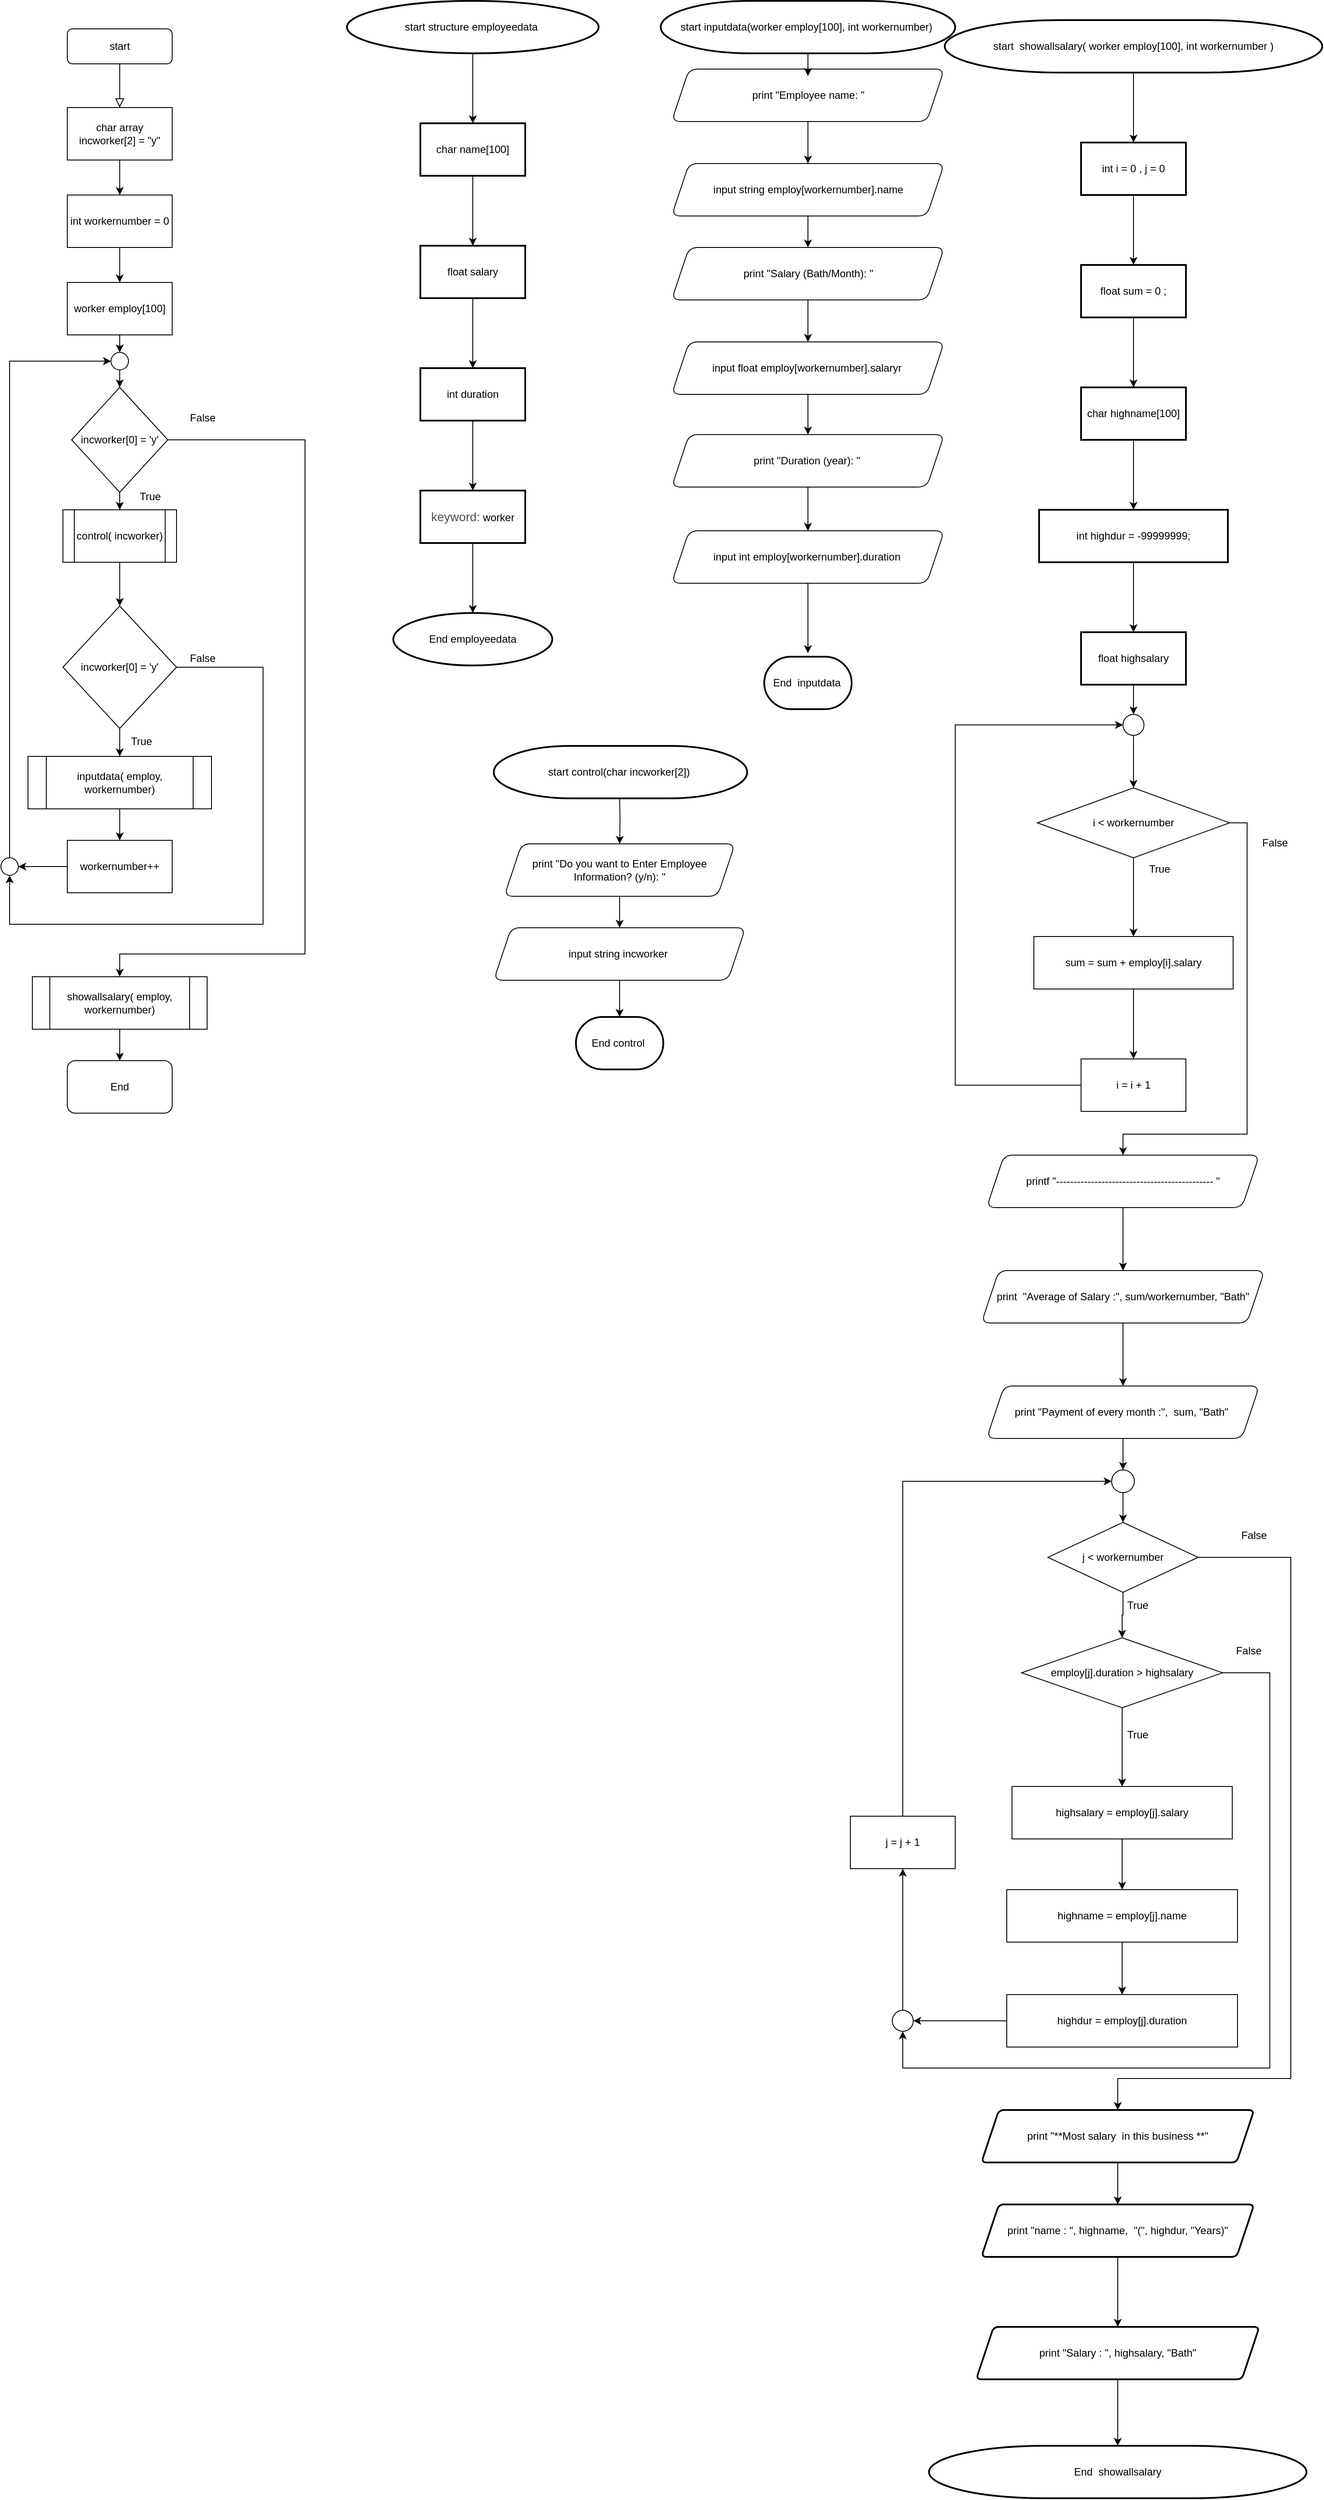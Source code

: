 <mxfile version="20.4.0" type="device"><diagram id="C5RBs43oDa-KdzZeNtuy" name="Page-1"><mxGraphModel dx="1422" dy="762" grid="1" gridSize="12" guides="1" tooltips="1" connect="1" arrows="1" fold="1" page="1" pageScale="1" pageWidth="827" pageHeight="1169" math="0" shadow="0"><root><mxCell id="WIyWlLk6GJQsqaUBKTNV-0"/><mxCell id="WIyWlLk6GJQsqaUBKTNV-1" parent="WIyWlLk6GJQsqaUBKTNV-0"/><mxCell id="WIyWlLk6GJQsqaUBKTNV-2" value="" style="rounded=0;html=1;jettySize=auto;orthogonalLoop=1;fontSize=11;endArrow=block;endFill=0;endSize=8;strokeWidth=1;shadow=0;labelBackgroundColor=none;edgeStyle=orthogonalEdgeStyle;" parent="WIyWlLk6GJQsqaUBKTNV-1" source="WIyWlLk6GJQsqaUBKTNV-3" edge="1"><mxGeometry relative="1" as="geometry"><mxPoint x="220" y="170" as="targetPoint"/></mxGeometry></mxCell><mxCell id="WIyWlLk6GJQsqaUBKTNV-3" value="start" style="rounded=1;whiteSpace=wrap;html=1;fontSize=12;glass=0;strokeWidth=1;shadow=0;" parent="WIyWlLk6GJQsqaUBKTNV-1" vertex="1"><mxGeometry x="160" y="80" width="120" height="40" as="geometry"/></mxCell><mxCell id="iXYYU69RRla3khhRd6c7-2" value="" style="edgeStyle=orthogonalEdgeStyle;rounded=0;orthogonalLoop=1;jettySize=auto;html=1;" parent="WIyWlLk6GJQsqaUBKTNV-1" source="iXYYU69RRla3khhRd6c7-0" edge="1"><mxGeometry relative="1" as="geometry"><mxPoint x="220" y="270" as="targetPoint"/></mxGeometry></mxCell><mxCell id="iXYYU69RRla3khhRd6c7-0" value="char array incworker[2] = &quot;y&quot;" style="rounded=0;whiteSpace=wrap;html=1;" parent="WIyWlLk6GJQsqaUBKTNV-1" vertex="1"><mxGeometry x="160" y="170" width="120" height="60" as="geometry"/></mxCell><mxCell id="iXYYU69RRla3khhRd6c7-6" value="" style="edgeStyle=orthogonalEdgeStyle;rounded=0;orthogonalLoop=1;jettySize=auto;html=1;" parent="WIyWlLk6GJQsqaUBKTNV-1" source="iXYYU69RRla3khhRd6c7-3" target="iXYYU69RRla3khhRd6c7-5" edge="1"><mxGeometry relative="1" as="geometry"/></mxCell><mxCell id="iXYYU69RRla3khhRd6c7-3" value="int workernumber = 0" style="whiteSpace=wrap;html=1;rounded=0;" parent="WIyWlLk6GJQsqaUBKTNV-1" vertex="1"><mxGeometry x="160" y="270" width="120" height="60" as="geometry"/></mxCell><mxCell id="iXYYU69RRla3khhRd6c7-5" value="worker employ[100]" style="whiteSpace=wrap;html=1;rounded=0;" parent="WIyWlLk6GJQsqaUBKTNV-1" vertex="1"><mxGeometry x="160" y="370" width="120" height="60" as="geometry"/></mxCell><mxCell id="iXYYU69RRla3khhRd6c7-12" value="" style="edgeStyle=orthogonalEdgeStyle;rounded=0;orthogonalLoop=1;jettySize=auto;html=1;" parent="WIyWlLk6GJQsqaUBKTNV-1" source="iXYYU69RRla3khhRd6c7-9" target="iXYYU69RRla3khhRd6c7-11" edge="1"><mxGeometry relative="1" as="geometry"/></mxCell><mxCell id="iXYYU69RRla3khhRd6c7-401" style="edgeStyle=orthogonalEdgeStyle;rounded=0;orthogonalLoop=1;jettySize=auto;html=1;exitX=1;exitY=0.5;exitDx=0;exitDy=0;entryX=0.5;entryY=0;entryDx=0;entryDy=0;" parent="WIyWlLk6GJQsqaUBKTNV-1" source="iXYYU69RRla3khhRd6c7-9" target="iXYYU69RRla3khhRd6c7-380" edge="1"><mxGeometry relative="1" as="geometry"><mxPoint x="230" y="1138" as="targetPoint"/><Array as="points"><mxPoint x="432" y="550"/><mxPoint x="432" y="1138"/><mxPoint x="220" y="1138"/></Array></mxGeometry></mxCell><mxCell id="iXYYU69RRla3khhRd6c7-9" value="incworker[0] = 'y'" style="rhombus;whiteSpace=wrap;html=1;rounded=0;" parent="WIyWlLk6GJQsqaUBKTNV-1" vertex="1"><mxGeometry x="165" y="490" width="110" height="120" as="geometry"/></mxCell><mxCell id="iXYYU69RRla3khhRd6c7-27" value="" style="edgeStyle=orthogonalEdgeStyle;rounded=0;orthogonalLoop=1;jettySize=auto;html=1;" parent="WIyWlLk6GJQsqaUBKTNV-1" source="iXYYU69RRla3khhRd6c7-11" target="iXYYU69RRla3khhRd6c7-26" edge="1"><mxGeometry relative="1" as="geometry"/></mxCell><mxCell id="iXYYU69RRla3khhRd6c7-11" value="control( incworker)" style="shape=process;whiteSpace=wrap;html=1;backgroundOutline=1;rounded=0;" parent="WIyWlLk6GJQsqaUBKTNV-1" vertex="1"><mxGeometry x="155" y="630" width="130" height="60" as="geometry"/></mxCell><mxCell id="iXYYU69RRla3khhRd6c7-17" value="" style="ellipse;whiteSpace=wrap;html=1;" parent="WIyWlLk6GJQsqaUBKTNV-1" vertex="1"><mxGeometry x="210" y="450" width="20" height="20" as="geometry"/></mxCell><mxCell id="iXYYU69RRla3khhRd6c7-19" value="" style="endArrow=classic;html=1;rounded=0;exitX=0.5;exitY=1;exitDx=0;exitDy=0;entryX=0.5;entryY=0;entryDx=0;entryDy=0;" parent="WIyWlLk6GJQsqaUBKTNV-1" source="iXYYU69RRla3khhRd6c7-5" target="iXYYU69RRla3khhRd6c7-17" edge="1"><mxGeometry width="50" height="50" relative="1" as="geometry"><mxPoint x="270" y="480" as="sourcePoint"/><mxPoint x="320" y="430" as="targetPoint"/></mxGeometry></mxCell><mxCell id="iXYYU69RRla3khhRd6c7-20" value="" style="endArrow=classic;html=1;rounded=0;exitX=0.5;exitY=1;exitDx=0;exitDy=0;entryX=0.5;entryY=0;entryDx=0;entryDy=0;" parent="WIyWlLk6GJQsqaUBKTNV-1" source="iXYYU69RRla3khhRd6c7-17" target="iXYYU69RRla3khhRd6c7-9" edge="1"><mxGeometry width="50" height="50" relative="1" as="geometry"><mxPoint x="220" y="550" as="sourcePoint"/><mxPoint x="270" y="500" as="targetPoint"/></mxGeometry></mxCell><mxCell id="iXYYU69RRla3khhRd6c7-29" value="" style="edgeStyle=orthogonalEdgeStyle;rounded=0;orthogonalLoop=1;jettySize=auto;html=1;" parent="WIyWlLk6GJQsqaUBKTNV-1" source="iXYYU69RRla3khhRd6c7-26" target="iXYYU69RRla3khhRd6c7-28" edge="1"><mxGeometry relative="1" as="geometry"/></mxCell><mxCell id="iXYYU69RRla3khhRd6c7-395" style="edgeStyle=orthogonalEdgeStyle;rounded=0;orthogonalLoop=1;jettySize=auto;html=1;exitX=1;exitY=0.5;exitDx=0;exitDy=0;entryX=0.5;entryY=1;entryDx=0;entryDy=0;" parent="WIyWlLk6GJQsqaUBKTNV-1" source="iXYYU69RRla3khhRd6c7-26" target="iXYYU69RRla3khhRd6c7-388" edge="1"><mxGeometry relative="1" as="geometry"><Array as="points"><mxPoint x="384" y="810"/><mxPoint x="384" y="1104"/><mxPoint x="94" y="1104"/></Array></mxGeometry></mxCell><mxCell id="iXYYU69RRla3khhRd6c7-26" value="incworker[0] = 'y'" style="rhombus;whiteSpace=wrap;html=1;rounded=0;" parent="WIyWlLk6GJQsqaUBKTNV-1" vertex="1"><mxGeometry x="155" y="740" width="130" height="140" as="geometry"/></mxCell><mxCell id="iXYYU69RRla3khhRd6c7-372" value="" style="edgeStyle=orthogonalEdgeStyle;rounded=0;orthogonalLoop=1;jettySize=auto;html=1;" parent="WIyWlLk6GJQsqaUBKTNV-1" source="iXYYU69RRla3khhRd6c7-28" target="iXYYU69RRla3khhRd6c7-371" edge="1"><mxGeometry relative="1" as="geometry"/></mxCell><mxCell id="iXYYU69RRla3khhRd6c7-28" value="inputdata( employ, workernumber)" style="shape=process;whiteSpace=wrap;html=1;backgroundOutline=1;rounded=0;" parent="WIyWlLk6GJQsqaUBKTNV-1" vertex="1"><mxGeometry x="115" y="912" width="210" height="60" as="geometry"/></mxCell><mxCell id="iXYYU69RRla3khhRd6c7-394" value="" style="edgeStyle=orthogonalEdgeStyle;rounded=0;orthogonalLoop=1;jettySize=auto;html=1;" parent="WIyWlLk6GJQsqaUBKTNV-1" source="iXYYU69RRla3khhRd6c7-371" target="iXYYU69RRla3khhRd6c7-388" edge="1"><mxGeometry relative="1" as="geometry"/></mxCell><mxCell id="iXYYU69RRla3khhRd6c7-371" value="workernumber++" style="whiteSpace=wrap;html=1;rounded=0;" parent="WIyWlLk6GJQsqaUBKTNV-1" vertex="1"><mxGeometry x="160" y="1008" width="120" height="60" as="geometry"/></mxCell><mxCell id="iXYYU69RRla3khhRd6c7-383" value="" style="edgeStyle=orthogonalEdgeStyle;rounded=0;orthogonalLoop=1;jettySize=auto;html=1;" parent="WIyWlLk6GJQsqaUBKTNV-1" source="iXYYU69RRla3khhRd6c7-380" target="iXYYU69RRla3khhRd6c7-382" edge="1"><mxGeometry relative="1" as="geometry"/></mxCell><mxCell id="iXYYU69RRla3khhRd6c7-380" value="showallsalary( employ, workernumber)" style="shape=process;whiteSpace=wrap;html=1;backgroundOutline=1;" parent="WIyWlLk6GJQsqaUBKTNV-1" vertex="1"><mxGeometry x="120" y="1164" width="200" height="60" as="geometry"/></mxCell><mxCell id="iXYYU69RRla3khhRd6c7-382" value="End" style="rounded=1;whiteSpace=wrap;html=1;" parent="WIyWlLk6GJQsqaUBKTNV-1" vertex="1"><mxGeometry x="160" y="1260" width="120" height="60" as="geometry"/></mxCell><mxCell id="iXYYU69RRla3khhRd6c7-396" style="edgeStyle=orthogonalEdgeStyle;rounded=0;orthogonalLoop=1;jettySize=auto;html=1;exitX=0.5;exitY=0;exitDx=0;exitDy=0;entryX=0;entryY=0.5;entryDx=0;entryDy=0;" parent="WIyWlLk6GJQsqaUBKTNV-1" source="iXYYU69RRla3khhRd6c7-388" target="iXYYU69RRla3khhRd6c7-17" edge="1"><mxGeometry relative="1" as="geometry"/></mxCell><mxCell id="iXYYU69RRla3khhRd6c7-388" value="" style="ellipse;whiteSpace=wrap;html=1;" parent="WIyWlLk6GJQsqaUBKTNV-1" vertex="1"><mxGeometry x="84" y="1028" width="20" height="20" as="geometry"/></mxCell><mxCell id="iXYYU69RRla3khhRd6c7-407" value="" style="edgeStyle=orthogonalEdgeStyle;rounded=0;orthogonalLoop=1;jettySize=auto;html=1;" parent="WIyWlLk6GJQsqaUBKTNV-1" target="iXYYU69RRla3khhRd6c7-406" edge="1"><mxGeometry relative="1" as="geometry"><mxPoint x="792" y="960" as="sourcePoint"/></mxGeometry></mxCell><mxCell id="iXYYU69RRla3khhRd6c7-409" value="" style="edgeStyle=orthogonalEdgeStyle;rounded=0;orthogonalLoop=1;jettySize=auto;html=1;" parent="WIyWlLk6GJQsqaUBKTNV-1" source="iXYYU69RRla3khhRd6c7-406" target="iXYYU69RRla3khhRd6c7-408" edge="1"><mxGeometry relative="1" as="geometry"/></mxCell><mxCell id="iXYYU69RRla3khhRd6c7-406" value="print &quot;Do you want to Enter Employee Information? (y/n): &quot;" style="shape=parallelogram;perimeter=parallelogramPerimeter;whiteSpace=wrap;html=1;fixedSize=1;rounded=1;" parent="WIyWlLk6GJQsqaUBKTNV-1" vertex="1"><mxGeometry x="660" y="1012" width="264" height="60" as="geometry"/></mxCell><mxCell id="iXYYU69RRla3khhRd6c7-411" value="" style="edgeStyle=orthogonalEdgeStyle;rounded=0;orthogonalLoop=1;jettySize=auto;html=1;" parent="WIyWlLk6GJQsqaUBKTNV-1" source="iXYYU69RRla3khhRd6c7-408" edge="1"><mxGeometry relative="1" as="geometry"><mxPoint x="792" y="1210" as="targetPoint"/></mxGeometry></mxCell><mxCell id="iXYYU69RRla3khhRd6c7-408" value="input string incworker&amp;nbsp;" style="shape=parallelogram;perimeter=parallelogramPerimeter;whiteSpace=wrap;html=1;fixedSize=1;rounded=1;" parent="WIyWlLk6GJQsqaUBKTNV-1" vertex="1"><mxGeometry x="648" y="1108" width="288" height="60" as="geometry"/></mxCell><mxCell id="iXYYU69RRla3khhRd6c7-424" value="" style="edgeStyle=orthogonalEdgeStyle;rounded=0;orthogonalLoop=1;jettySize=auto;html=1;" parent="WIyWlLk6GJQsqaUBKTNV-1" source="iXYYU69RRla3khhRd6c7-415" target="iXYYU69RRla3khhRd6c7-419" edge="1"><mxGeometry relative="1" as="geometry"/></mxCell><mxCell id="iXYYU69RRla3khhRd6c7-415" value="&lt;span style=&quot;&quot;&gt;&#9;&lt;/span&gt;print &quot;Employee name: &quot;" style="shape=parallelogram;perimeter=parallelogramPerimeter;whiteSpace=wrap;html=1;fixedSize=1;rounded=1;" parent="WIyWlLk6GJQsqaUBKTNV-1" vertex="1"><mxGeometry x="851.5" y="126" width="312" height="60" as="geometry"/></mxCell><mxCell id="iXYYU69RRla3khhRd6c7-425" value="" style="edgeStyle=orthogonalEdgeStyle;rounded=0;orthogonalLoop=1;jettySize=auto;html=1;" parent="WIyWlLk6GJQsqaUBKTNV-1" source="iXYYU69RRla3khhRd6c7-419" target="iXYYU69RRla3khhRd6c7-420" edge="1"><mxGeometry relative="1" as="geometry"/></mxCell><mxCell id="iXYYU69RRla3khhRd6c7-419" value="input string employ[workernumber].name" style="shape=parallelogram;perimeter=parallelogramPerimeter;whiteSpace=wrap;html=1;fixedSize=1;rounded=1;" parent="WIyWlLk6GJQsqaUBKTNV-1" vertex="1"><mxGeometry x="851.5" y="234" width="312" height="60" as="geometry"/></mxCell><mxCell id="iXYYU69RRla3khhRd6c7-426" value="" style="edgeStyle=orthogonalEdgeStyle;rounded=0;orthogonalLoop=1;jettySize=auto;html=1;" parent="WIyWlLk6GJQsqaUBKTNV-1" source="iXYYU69RRla3khhRd6c7-420" target="iXYYU69RRla3khhRd6c7-421" edge="1"><mxGeometry relative="1" as="geometry"/></mxCell><mxCell id="iXYYU69RRla3khhRd6c7-420" value="&lt;span style=&quot;&quot;&gt;&#9;&lt;/span&gt;print &quot;Salary (Bath/Month): &quot;" style="shape=parallelogram;perimeter=parallelogramPerimeter;whiteSpace=wrap;html=1;fixedSize=1;rounded=1;" parent="WIyWlLk6GJQsqaUBKTNV-1" vertex="1"><mxGeometry x="851.5" y="330" width="312" height="60" as="geometry"/></mxCell><mxCell id="iXYYU69RRla3khhRd6c7-427" value="" style="edgeStyle=orthogonalEdgeStyle;rounded=0;orthogonalLoop=1;jettySize=auto;html=1;" parent="WIyWlLk6GJQsqaUBKTNV-1" source="iXYYU69RRla3khhRd6c7-421" target="iXYYU69RRla3khhRd6c7-422" edge="1"><mxGeometry relative="1" as="geometry"/></mxCell><mxCell id="iXYYU69RRla3khhRd6c7-421" value="input float employ[workernumber].salaryr&amp;nbsp;" style="shape=parallelogram;perimeter=parallelogramPerimeter;whiteSpace=wrap;html=1;fixedSize=1;rounded=1;" parent="WIyWlLk6GJQsqaUBKTNV-1" vertex="1"><mxGeometry x="851.5" y="438" width="312" height="60" as="geometry"/></mxCell><mxCell id="iXYYU69RRla3khhRd6c7-428" value="" style="edgeStyle=orthogonalEdgeStyle;rounded=0;orthogonalLoop=1;jettySize=auto;html=1;" parent="WIyWlLk6GJQsqaUBKTNV-1" source="iXYYU69RRla3khhRd6c7-422" target="iXYYU69RRla3khhRd6c7-423" edge="1"><mxGeometry relative="1" as="geometry"/></mxCell><mxCell id="iXYYU69RRla3khhRd6c7-422" value="&lt;span style=&quot;&quot;&gt;&#9;&lt;/span&gt;print &quot;Duration (year): &quot;&amp;nbsp;" style="shape=parallelogram;perimeter=parallelogramPerimeter;whiteSpace=wrap;html=1;fixedSize=1;rounded=1;" parent="WIyWlLk6GJQsqaUBKTNV-1" vertex="1"><mxGeometry x="851.5" y="544" width="312" height="60" as="geometry"/></mxCell><mxCell id="iXYYU69RRla3khhRd6c7-430" value="" style="edgeStyle=orthogonalEdgeStyle;rounded=0;orthogonalLoop=1;jettySize=auto;html=1;" parent="WIyWlLk6GJQsqaUBKTNV-1" source="iXYYU69RRla3khhRd6c7-423" edge="1"><mxGeometry relative="1" as="geometry"><mxPoint x="1007.5" y="794" as="targetPoint"/></mxGeometry></mxCell><mxCell id="iXYYU69RRla3khhRd6c7-423" value="input int employ[workernumber].duration&amp;nbsp;" style="shape=parallelogram;perimeter=parallelogramPerimeter;whiteSpace=wrap;html=1;fixedSize=1;rounded=1;" parent="WIyWlLk6GJQsqaUBKTNV-1" vertex="1"><mxGeometry x="851.5" y="654" width="312" height="60" as="geometry"/></mxCell><mxCell id="iXYYU69RRla3khhRd6c7-431" value="End&amp;nbsp;&amp;nbsp;inputdata&amp;nbsp;" style="strokeWidth=2;html=1;shape=mxgraph.flowchart.terminator;whiteSpace=wrap;" parent="WIyWlLk6GJQsqaUBKTNV-1" vertex="1"><mxGeometry x="957.5" y="798" width="100" height="60" as="geometry"/></mxCell><mxCell id="iXYYU69RRla3khhRd6c7-442" value="" style="edgeStyle=orthogonalEdgeStyle;rounded=0;orthogonalLoop=1;jettySize=auto;html=1;" parent="WIyWlLk6GJQsqaUBKTNV-1" source="iXYYU69RRla3khhRd6c7-432" edge="1"><mxGeometry relative="1" as="geometry"><mxPoint x="1007.5" y="134" as="targetPoint"/></mxGeometry></mxCell><mxCell id="iXYYU69RRla3khhRd6c7-432" value="start&amp;nbsp;inputdata(worker employ[100], int workernumber)&amp;nbsp;" style="strokeWidth=2;html=1;shape=mxgraph.flowchart.terminator;whiteSpace=wrap;" parent="WIyWlLk6GJQsqaUBKTNV-1" vertex="1"><mxGeometry x="839" y="48" width="337" height="60" as="geometry"/></mxCell><mxCell id="iXYYU69RRla3khhRd6c7-433" value="start&amp;nbsp;control(char incworker[2])&amp;nbsp;" style="strokeWidth=2;html=1;shape=mxgraph.flowchart.terminator;whiteSpace=wrap;" parent="WIyWlLk6GJQsqaUBKTNV-1" vertex="1"><mxGeometry x="648" y="900" width="290" height="60" as="geometry"/></mxCell><mxCell id="iXYYU69RRla3khhRd6c7-434" value="End control&amp;nbsp;" style="strokeWidth=2;html=1;shape=mxgraph.flowchart.terminator;whiteSpace=wrap;" parent="WIyWlLk6GJQsqaUBKTNV-1" vertex="1"><mxGeometry x="742" y="1210" width="100" height="60" as="geometry"/></mxCell><mxCell id="iXYYU69RRla3khhRd6c7-447" value="" style="edgeStyle=orthogonalEdgeStyle;rounded=0;orthogonalLoop=1;jettySize=auto;html=1;" parent="WIyWlLk6GJQsqaUBKTNV-1" source="iXYYU69RRla3khhRd6c7-445" target="iXYYU69RRla3khhRd6c7-446" edge="1"><mxGeometry relative="1" as="geometry"/></mxCell><mxCell id="iXYYU69RRla3khhRd6c7-445" value="start&amp;nbsp;&lt;span style=&quot;color: rgba(0, 0, 0, 0); font-family: monospace; font-size: 0px; text-align: start;&quot;&gt;%3CmxGraphModel%3E%3Croot%3E%3CmxCell%20id%3D%220%22%2F%3E%3CmxCell%20id%3D%221%22%20parent%3D%220%22%2F%3E%3CmxCell%20id%3D%222%22%20value%3D%22start%26amp%3Bnbsp%3Binputdata(worker%20employ%5B100%5D%2C%20int%20workernumber)%26amp%3Bnbsp%3B%22%20style%3D%22strokeWidth%3D2%3Bhtml%3D1%3Bshape%3Dmxgraph.flowchart.terminator%3BwhiteSpace%3Dwrap%3B%22%20vertex%3D%221%22%20parent%3D%221%22%3E%3CmxGeometry%20x%3D%22743.5%22%20y%3D%2270%22%20width%3D%22337%22%20height%3D%2260%22%20as%3D%22geometry%22%2F%3E%3C%2FmxCell%3E%3C%2Froot%3E%3C%2FmxGraphModel%3E&lt;/span&gt;&amp;nbsp;showallsalary( worker employ[100], int workernumber )" style="strokeWidth=2;html=1;shape=mxgraph.flowchart.terminator;whiteSpace=wrap;" parent="WIyWlLk6GJQsqaUBKTNV-1" vertex="1"><mxGeometry x="1164" y="70" width="432" height="60" as="geometry"/></mxCell><mxCell id="iXYYU69RRla3khhRd6c7-449" value="" style="edgeStyle=orthogonalEdgeStyle;rounded=0;orthogonalLoop=1;jettySize=auto;html=1;" parent="WIyWlLk6GJQsqaUBKTNV-1" source="iXYYU69RRla3khhRd6c7-446" target="iXYYU69RRla3khhRd6c7-448" edge="1"><mxGeometry relative="1" as="geometry"/></mxCell><mxCell id="iXYYU69RRla3khhRd6c7-446" value="int i = 0 , j = 0" style="whiteSpace=wrap;html=1;strokeWidth=2;" parent="WIyWlLk6GJQsqaUBKTNV-1" vertex="1"><mxGeometry x="1320" y="210" width="120" height="60" as="geometry"/></mxCell><mxCell id="iXYYU69RRla3khhRd6c7-451" value="" style="edgeStyle=orthogonalEdgeStyle;rounded=0;orthogonalLoop=1;jettySize=auto;html=1;" parent="WIyWlLk6GJQsqaUBKTNV-1" source="iXYYU69RRla3khhRd6c7-448" target="iXYYU69RRla3khhRd6c7-450" edge="1"><mxGeometry relative="1" as="geometry"/></mxCell><mxCell id="iXYYU69RRla3khhRd6c7-448" value="float sum = 0 ;" style="whiteSpace=wrap;html=1;strokeWidth=2;" parent="WIyWlLk6GJQsqaUBKTNV-1" vertex="1"><mxGeometry x="1320" y="350" width="120" height="60" as="geometry"/></mxCell><mxCell id="iXYYU69RRla3khhRd6c7-453" value="" style="edgeStyle=orthogonalEdgeStyle;rounded=0;orthogonalLoop=1;jettySize=auto;html=1;" parent="WIyWlLk6GJQsqaUBKTNV-1" source="iXYYU69RRla3khhRd6c7-450" target="iXYYU69RRla3khhRd6c7-452" edge="1"><mxGeometry relative="1" as="geometry"/></mxCell><mxCell id="iXYYU69RRla3khhRd6c7-450" value="char highname[100]" style="whiteSpace=wrap;html=1;strokeWidth=2;" parent="WIyWlLk6GJQsqaUBKTNV-1" vertex="1"><mxGeometry x="1320" y="490" width="120" height="60" as="geometry"/></mxCell><mxCell id="iXYYU69RRla3khhRd6c7-455" value="" style="edgeStyle=orthogonalEdgeStyle;rounded=0;orthogonalLoop=1;jettySize=auto;html=1;" parent="WIyWlLk6GJQsqaUBKTNV-1" source="iXYYU69RRla3khhRd6c7-452" target="iXYYU69RRla3khhRd6c7-454" edge="1"><mxGeometry relative="1" as="geometry"/></mxCell><mxCell id="iXYYU69RRla3khhRd6c7-452" value="int highdur = -99999999;" style="whiteSpace=wrap;html=1;strokeWidth=2;" parent="WIyWlLk6GJQsqaUBKTNV-1" vertex="1"><mxGeometry x="1272" y="630" width="216" height="60" as="geometry"/></mxCell><mxCell id="iXYYU69RRla3khhRd6c7-457" value="" style="edgeStyle=orthogonalEdgeStyle;rounded=0;orthogonalLoop=1;jettySize=auto;html=1;" parent="WIyWlLk6GJQsqaUBKTNV-1" source="iXYYU69RRla3khhRd6c7-454" target="iXYYU69RRla3khhRd6c7-456" edge="1"><mxGeometry relative="1" as="geometry"/></mxCell><mxCell id="iXYYU69RRla3khhRd6c7-454" value="float highsalary" style="whiteSpace=wrap;html=1;strokeWidth=2;" parent="WIyWlLk6GJQsqaUBKTNV-1" vertex="1"><mxGeometry x="1320" y="770" width="120" height="60" as="geometry"/></mxCell><mxCell id="iXYYU69RRla3khhRd6c7-459" value="" style="edgeStyle=orthogonalEdgeStyle;rounded=0;orthogonalLoop=1;jettySize=auto;html=1;" parent="WIyWlLk6GJQsqaUBKTNV-1" source="iXYYU69RRla3khhRd6c7-456" target="iXYYU69RRla3khhRd6c7-458" edge="1"><mxGeometry relative="1" as="geometry"/></mxCell><mxCell id="iXYYU69RRla3khhRd6c7-456" value="" style="ellipse;whiteSpace=wrap;html=1;aspect=fixed;" parent="WIyWlLk6GJQsqaUBKTNV-1" vertex="1"><mxGeometry x="1368" y="864" width="24" height="24" as="geometry"/></mxCell><mxCell id="iXYYU69RRla3khhRd6c7-462" value="" style="edgeStyle=orthogonalEdgeStyle;rounded=0;orthogonalLoop=1;jettySize=auto;html=1;" parent="WIyWlLk6GJQsqaUBKTNV-1" source="iXYYU69RRla3khhRd6c7-458" target="iXYYU69RRla3khhRd6c7-461" edge="1"><mxGeometry relative="1" as="geometry"/></mxCell><mxCell id="iXYYU69RRla3khhRd6c7-468" style="edgeStyle=orthogonalEdgeStyle;rounded=0;orthogonalLoop=1;jettySize=auto;html=1;exitX=1;exitY=0.5;exitDx=0;exitDy=0;entryX=0.5;entryY=0;entryDx=0;entryDy=0;" parent="WIyWlLk6GJQsqaUBKTNV-1" source="iXYYU69RRla3khhRd6c7-458" target="iXYYU69RRla3khhRd6c7-467" edge="1"><mxGeometry relative="1" as="geometry"><Array as="points"><mxPoint x="1510" y="988"/><mxPoint x="1510" y="1344"/><mxPoint x="1368" y="1344"/></Array></mxGeometry></mxCell><mxCell id="iXYYU69RRla3khhRd6c7-458" value="i &amp;lt; workernumber" style="rhombus;whiteSpace=wrap;html=1;" parent="WIyWlLk6GJQsqaUBKTNV-1" vertex="1"><mxGeometry x="1270" y="948" width="220" height="80" as="geometry"/></mxCell><mxCell id="iXYYU69RRla3khhRd6c7-464" value="" style="edgeStyle=orthogonalEdgeStyle;rounded=0;orthogonalLoop=1;jettySize=auto;html=1;" parent="WIyWlLk6GJQsqaUBKTNV-1" source="iXYYU69RRla3khhRd6c7-461" target="iXYYU69RRla3khhRd6c7-463" edge="1"><mxGeometry relative="1" as="geometry"/></mxCell><mxCell id="iXYYU69RRla3khhRd6c7-461" value="sum = sum + employ[i].salary" style="whiteSpace=wrap;html=1;" parent="WIyWlLk6GJQsqaUBKTNV-1" vertex="1"><mxGeometry x="1266" y="1118" width="228" height="60" as="geometry"/></mxCell><mxCell id="iXYYU69RRla3khhRd6c7-466" style="edgeStyle=orthogonalEdgeStyle;rounded=0;orthogonalLoop=1;jettySize=auto;html=1;exitX=0;exitY=0.5;exitDx=0;exitDy=0;entryX=0;entryY=0.5;entryDx=0;entryDy=0;" parent="WIyWlLk6GJQsqaUBKTNV-1" source="iXYYU69RRla3khhRd6c7-463" target="iXYYU69RRla3khhRd6c7-456" edge="1"><mxGeometry relative="1" as="geometry"><Array as="points"><mxPoint x="1176" y="1288"/><mxPoint x="1176" y="876"/></Array></mxGeometry></mxCell><mxCell id="iXYYU69RRla3khhRd6c7-463" value="i = i + 1" style="whiteSpace=wrap;html=1;" parent="WIyWlLk6GJQsqaUBKTNV-1" vertex="1"><mxGeometry x="1320" y="1258" width="120" height="60" as="geometry"/></mxCell><mxCell id="iXYYU69RRla3khhRd6c7-470" value="" style="edgeStyle=orthogonalEdgeStyle;rounded=0;orthogonalLoop=1;jettySize=auto;html=1;" parent="WIyWlLk6GJQsqaUBKTNV-1" source="iXYYU69RRla3khhRd6c7-467" target="iXYYU69RRla3khhRd6c7-469" edge="1"><mxGeometry relative="1" as="geometry"/></mxCell><mxCell id="iXYYU69RRla3khhRd6c7-467" value="&lt;span style=&quot;&quot;&gt;&#9;&lt;/span&gt;printf &quot;--------------------------------------------- &quot;" style="shape=parallelogram;perimeter=parallelogramPerimeter;whiteSpace=wrap;html=1;fixedSize=1;rounded=1;" parent="WIyWlLk6GJQsqaUBKTNV-1" vertex="1"><mxGeometry x="1212" y="1368" width="312" height="60" as="geometry"/></mxCell><mxCell id="iXYYU69RRla3khhRd6c7-472" value="" style="edgeStyle=orthogonalEdgeStyle;rounded=0;orthogonalLoop=1;jettySize=auto;html=1;" parent="WIyWlLk6GJQsqaUBKTNV-1" source="iXYYU69RRla3khhRd6c7-469" target="iXYYU69RRla3khhRd6c7-471" edge="1"><mxGeometry relative="1" as="geometry"/></mxCell><mxCell id="iXYYU69RRla3khhRd6c7-469" value="print&amp;nbsp; &quot;Average of Salary :&quot;, sum/workernumber, &quot;Bath&quot;" style="shape=parallelogram;perimeter=parallelogramPerimeter;whiteSpace=wrap;html=1;fixedSize=1;rounded=1;" parent="WIyWlLk6GJQsqaUBKTNV-1" vertex="1"><mxGeometry x="1206" y="1500" width="324" height="60" as="geometry"/></mxCell><mxCell id="iXYYU69RRla3khhRd6c7-474" value="" style="edgeStyle=orthogonalEdgeStyle;rounded=0;orthogonalLoop=1;jettySize=auto;html=1;" parent="WIyWlLk6GJQsqaUBKTNV-1" source="iXYYU69RRla3khhRd6c7-471" target="iXYYU69RRla3khhRd6c7-473" edge="1"><mxGeometry relative="1" as="geometry"/></mxCell><mxCell id="iXYYU69RRla3khhRd6c7-471" value="print &quot;Payment of every month :&quot;,&amp;nbsp; sum, &quot;Bath&quot;&amp;nbsp;" style="shape=parallelogram;perimeter=parallelogramPerimeter;whiteSpace=wrap;html=1;fixedSize=1;rounded=1;" parent="WIyWlLk6GJQsqaUBKTNV-1" vertex="1"><mxGeometry x="1212" y="1632" width="312" height="60" as="geometry"/></mxCell><mxCell id="iXYYU69RRla3khhRd6c7-476" value="" style="edgeStyle=orthogonalEdgeStyle;rounded=0;orthogonalLoop=1;jettySize=auto;html=1;" parent="WIyWlLk6GJQsqaUBKTNV-1" source="iXYYU69RRla3khhRd6c7-473" target="iXYYU69RRla3khhRd6c7-475" edge="1"><mxGeometry relative="1" as="geometry"/></mxCell><mxCell id="iXYYU69RRla3khhRd6c7-473" value="" style="ellipse;whiteSpace=wrap;html=1;aspect=fixed;" parent="WIyWlLk6GJQsqaUBKTNV-1" vertex="1"><mxGeometry x="1355" y="1728" width="26" height="26" as="geometry"/></mxCell><mxCell id="iXYYU69RRla3khhRd6c7-480" value="" style="edgeStyle=orthogonalEdgeStyle;rounded=0;orthogonalLoop=1;jettySize=auto;html=1;" parent="WIyWlLk6GJQsqaUBKTNV-1" source="iXYYU69RRla3khhRd6c7-475" target="iXYYU69RRla3khhRd6c7-479" edge="1"><mxGeometry relative="1" as="geometry"/></mxCell><mxCell id="iXYYU69RRla3khhRd6c7-497" style="edgeStyle=orthogonalEdgeStyle;rounded=0;orthogonalLoop=1;jettySize=auto;html=1;exitX=1;exitY=0.5;exitDx=0;exitDy=0;entryX=0.5;entryY=0;entryDx=0;entryDy=0;" parent="WIyWlLk6GJQsqaUBKTNV-1" source="iXYYU69RRla3khhRd6c7-475" edge="1"><mxGeometry relative="1" as="geometry"><mxPoint x="1362" y="2460.0" as="targetPoint"/><Array as="points"><mxPoint x="1560" y="1828"/><mxPoint x="1560" y="2424"/><mxPoint x="1362" y="2424"/></Array></mxGeometry></mxCell><mxCell id="iXYYU69RRla3khhRd6c7-475" value="j &amp;lt; workernumber" style="rhombus;whiteSpace=wrap;html=1;" parent="WIyWlLk6GJQsqaUBKTNV-1" vertex="1"><mxGeometry x="1282" y="1788" width="172" height="80" as="geometry"/></mxCell><mxCell id="iXYYU69RRla3khhRd6c7-482" value="" style="edgeStyle=orthogonalEdgeStyle;rounded=0;orthogonalLoop=1;jettySize=auto;html=1;" parent="WIyWlLk6GJQsqaUBKTNV-1" source="iXYYU69RRla3khhRd6c7-479" target="iXYYU69RRla3khhRd6c7-481" edge="1"><mxGeometry relative="1" as="geometry"/></mxCell><mxCell id="iXYYU69RRla3khhRd6c7-492" style="edgeStyle=orthogonalEdgeStyle;rounded=0;orthogonalLoop=1;jettySize=auto;html=1;entryX=0.5;entryY=1;entryDx=0;entryDy=0;" parent="WIyWlLk6GJQsqaUBKTNV-1" source="iXYYU69RRla3khhRd6c7-479" target="iXYYU69RRla3khhRd6c7-489" edge="1"><mxGeometry relative="1" as="geometry"><Array as="points"><mxPoint x="1536" y="1960"/><mxPoint x="1536" y="2412"/><mxPoint x="1116" y="2412"/></Array></mxGeometry></mxCell><mxCell id="iXYYU69RRla3khhRd6c7-479" value="employ[j].duration &amp;gt; highsalary" style="rhombus;whiteSpace=wrap;html=1;" parent="WIyWlLk6GJQsqaUBKTNV-1" vertex="1"><mxGeometry x="1252" y="1920" width="230" height="80" as="geometry"/></mxCell><mxCell id="iXYYU69RRla3khhRd6c7-484" value="" style="edgeStyle=orthogonalEdgeStyle;rounded=0;orthogonalLoop=1;jettySize=auto;html=1;" parent="WIyWlLk6GJQsqaUBKTNV-1" source="iXYYU69RRla3khhRd6c7-481" target="iXYYU69RRla3khhRd6c7-483" edge="1"><mxGeometry relative="1" as="geometry"/></mxCell><mxCell id="iXYYU69RRla3khhRd6c7-481" value="highsalary = employ[j].salary" style="whiteSpace=wrap;html=1;" parent="WIyWlLk6GJQsqaUBKTNV-1" vertex="1"><mxGeometry x="1241" y="2090" width="252" height="60" as="geometry"/></mxCell><mxCell id="iXYYU69RRla3khhRd6c7-486" value="" style="edgeStyle=orthogonalEdgeStyle;rounded=0;orthogonalLoop=1;jettySize=auto;html=1;" parent="WIyWlLk6GJQsqaUBKTNV-1" source="iXYYU69RRla3khhRd6c7-483" target="iXYYU69RRla3khhRd6c7-485" edge="1"><mxGeometry relative="1" as="geometry"/></mxCell><mxCell id="iXYYU69RRla3khhRd6c7-483" value="highname = employ[j].name" style="whiteSpace=wrap;html=1;" parent="WIyWlLk6GJQsqaUBKTNV-1" vertex="1"><mxGeometry x="1235" y="2208" width="264" height="60" as="geometry"/></mxCell><mxCell id="iXYYU69RRla3khhRd6c7-490" value="" style="edgeStyle=orthogonalEdgeStyle;rounded=0;orthogonalLoop=1;jettySize=auto;html=1;" parent="WIyWlLk6GJQsqaUBKTNV-1" source="iXYYU69RRla3khhRd6c7-485" target="iXYYU69RRla3khhRd6c7-489" edge="1"><mxGeometry relative="1" as="geometry"/></mxCell><mxCell id="iXYYU69RRla3khhRd6c7-485" value="highdur = employ[j].duration" style="whiteSpace=wrap;html=1;" parent="WIyWlLk6GJQsqaUBKTNV-1" vertex="1"><mxGeometry x="1235" y="2328" width="264" height="60" as="geometry"/></mxCell><mxCell id="iXYYU69RRla3khhRd6c7-493" style="edgeStyle=orthogonalEdgeStyle;rounded=0;orthogonalLoop=1;jettySize=auto;html=1;exitX=0.5;exitY=0;exitDx=0;exitDy=0;entryX=0;entryY=0.5;entryDx=0;entryDy=0;" parent="WIyWlLk6GJQsqaUBKTNV-1" source="iXYYU69RRla3khhRd6c7-487" target="iXYYU69RRla3khhRd6c7-473" edge="1"><mxGeometry relative="1" as="geometry"/></mxCell><mxCell id="iXYYU69RRla3khhRd6c7-487" value="j = j + 1" style="rounded=0;whiteSpace=wrap;html=1;" parent="WIyWlLk6GJQsqaUBKTNV-1" vertex="1"><mxGeometry x="1056" y="2124" width="120" height="60" as="geometry"/></mxCell><mxCell id="iXYYU69RRla3khhRd6c7-491" style="edgeStyle=orthogonalEdgeStyle;rounded=0;orthogonalLoop=1;jettySize=auto;html=1;entryX=0.5;entryY=1;entryDx=0;entryDy=0;" parent="WIyWlLk6GJQsqaUBKTNV-1" source="iXYYU69RRla3khhRd6c7-489" target="iXYYU69RRla3khhRd6c7-487" edge="1"><mxGeometry relative="1" as="geometry"/></mxCell><mxCell id="iXYYU69RRla3khhRd6c7-489" value="" style="ellipse;whiteSpace=wrap;html=1;aspect=fixed;" parent="WIyWlLk6GJQsqaUBKTNV-1" vertex="1"><mxGeometry x="1104" y="2346" width="24" height="24" as="geometry"/></mxCell><mxCell id="iXYYU69RRla3khhRd6c7-501" value="" style="edgeStyle=orthogonalEdgeStyle;rounded=0;orthogonalLoop=1;jettySize=auto;html=1;" parent="WIyWlLk6GJQsqaUBKTNV-1" source="iXYYU69RRla3khhRd6c7-498" target="iXYYU69RRla3khhRd6c7-500" edge="1"><mxGeometry relative="1" as="geometry"/></mxCell><mxCell id="iXYYU69RRla3khhRd6c7-498" value="print &quot;**Most salary&amp;nbsp; in this business **&quot;" style="shape=parallelogram;perimeter=parallelogramPerimeter;whiteSpace=wrap;html=1;fixedSize=1;strokeWidth=2;rounded=1;arcSize=12;" parent="WIyWlLk6GJQsqaUBKTNV-1" vertex="1"><mxGeometry x="1206" y="2460" width="312" height="60" as="geometry"/></mxCell><mxCell id="iXYYU69RRla3khhRd6c7-503" value="" style="edgeStyle=orthogonalEdgeStyle;rounded=0;orthogonalLoop=1;jettySize=auto;html=1;" parent="WIyWlLk6GJQsqaUBKTNV-1" source="iXYYU69RRla3khhRd6c7-500" target="iXYYU69RRla3khhRd6c7-502" edge="1"><mxGeometry relative="1" as="geometry"/></mxCell><mxCell id="iXYYU69RRla3khhRd6c7-500" value="print &quot;name : &quot;, highname,&amp;nbsp; &quot;(&quot;, highdur, &quot;Years)&quot;" style="shape=parallelogram;perimeter=parallelogramPerimeter;whiteSpace=wrap;html=1;fixedSize=1;strokeWidth=2;rounded=1;arcSize=12;" parent="WIyWlLk6GJQsqaUBKTNV-1" vertex="1"><mxGeometry x="1206" y="2568" width="312" height="60" as="geometry"/></mxCell><mxCell id="iXYYU69RRla3khhRd6c7-505" value="" style="edgeStyle=orthogonalEdgeStyle;rounded=0;orthogonalLoop=1;jettySize=auto;html=1;" parent="WIyWlLk6GJQsqaUBKTNV-1" source="iXYYU69RRla3khhRd6c7-502" target="iXYYU69RRla3khhRd6c7-504" edge="1"><mxGeometry relative="1" as="geometry"/></mxCell><mxCell id="iXYYU69RRla3khhRd6c7-502" value="print &quot;Salary : &quot;, highsalary, &quot;Bath&quot;" style="shape=parallelogram;perimeter=parallelogramPerimeter;whiteSpace=wrap;html=1;fixedSize=1;strokeWidth=2;rounded=1;arcSize=12;" parent="WIyWlLk6GJQsqaUBKTNV-1" vertex="1"><mxGeometry x="1200" y="2708" width="324" height="60" as="geometry"/></mxCell><mxCell id="iXYYU69RRla3khhRd6c7-504" value="End&amp;nbsp;&lt;span style=&quot;color: rgba(0, 0, 0, 0); font-family: monospace; font-size: 0px; text-align: start;&quot;&gt;%3CmxGraphModel%3E%3Croot%3E%3CmxCell%20id%3D%220%22%2F%3E%3CmxCell%20id%3D%221%22%20parent%3D%220%22%2F%3E%3CmxCell%20id%3D%222%22%20value%3D%22start%26amp%3Bnbsp%3Binputdata(worker%20employ%5B100%5D%2C%20int%20workernumber)%26amp%3Bnbsp%3B%22%20style%3D%22strokeWidth%3D2%3Bhtml%3D1%3Bshape%3Dmxgraph.flowchart.terminator%3BwhiteSpace%3Dwrap%3B%22%20vertex%3D%221%22%20parent%3D%221%22%3E%3CmxGeometry%20x%3D%22743.5%22%20y%3D%2270%22%20width%3D%22337%22%20height%3D%2260%22%20as%3D%22geometry%22%2F%3E%3C%2FmxCell%3E%3C%2Froot%3E%3C%2FmxGraphModel%3E&lt;/span&gt;&amp;nbsp;showallsalary" style="strokeWidth=2;html=1;shape=mxgraph.flowchart.terminator;whiteSpace=wrap;" parent="WIyWlLk6GJQsqaUBKTNV-1" vertex="1"><mxGeometry x="1146" y="2844" width="432" height="60" as="geometry"/></mxCell><mxCell id="iXYYU69RRla3khhRd6c7-508" value="" style="edgeStyle=orthogonalEdgeStyle;rounded=0;orthogonalLoop=1;jettySize=auto;html=1;" parent="WIyWlLk6GJQsqaUBKTNV-1" source="iXYYU69RRla3khhRd6c7-506" target="iXYYU69RRla3khhRd6c7-507" edge="1"><mxGeometry relative="1" as="geometry"/></mxCell><mxCell id="iXYYU69RRla3khhRd6c7-506" value="start structure&amp;nbsp;employeedata&amp;nbsp;" style="strokeWidth=2;html=1;shape=mxgraph.flowchart.start_1;whiteSpace=wrap;" parent="WIyWlLk6GJQsqaUBKTNV-1" vertex="1"><mxGeometry x="480" y="48" width="288" height="60" as="geometry"/></mxCell><mxCell id="iXYYU69RRla3khhRd6c7-510" value="" style="edgeStyle=orthogonalEdgeStyle;rounded=0;orthogonalLoop=1;jettySize=auto;html=1;" parent="WIyWlLk6GJQsqaUBKTNV-1" source="iXYYU69RRla3khhRd6c7-507" target="iXYYU69RRla3khhRd6c7-509" edge="1"><mxGeometry relative="1" as="geometry"/></mxCell><mxCell id="iXYYU69RRla3khhRd6c7-507" value="char name[100]" style="whiteSpace=wrap;html=1;strokeWidth=2;" parent="WIyWlLk6GJQsqaUBKTNV-1" vertex="1"><mxGeometry x="564" y="188" width="120" height="60" as="geometry"/></mxCell><mxCell id="iXYYU69RRla3khhRd6c7-512" value="" style="edgeStyle=orthogonalEdgeStyle;rounded=0;orthogonalLoop=1;jettySize=auto;html=1;" parent="WIyWlLk6GJQsqaUBKTNV-1" source="iXYYU69RRla3khhRd6c7-509" target="iXYYU69RRla3khhRd6c7-511" edge="1"><mxGeometry relative="1" as="geometry"/></mxCell><mxCell id="iXYYU69RRla3khhRd6c7-509" value="float salary" style="whiteSpace=wrap;html=1;strokeWidth=2;" parent="WIyWlLk6GJQsqaUBKTNV-1" vertex="1"><mxGeometry x="564" y="328" width="120" height="60" as="geometry"/></mxCell><mxCell id="iXYYU69RRla3khhRd6c7-514" value="" style="edgeStyle=orthogonalEdgeStyle;rounded=0;orthogonalLoop=1;jettySize=auto;html=1;" parent="WIyWlLk6GJQsqaUBKTNV-1" source="iXYYU69RRla3khhRd6c7-511" target="iXYYU69RRla3khhRd6c7-513" edge="1"><mxGeometry relative="1" as="geometry"/></mxCell><mxCell id="iXYYU69RRla3khhRd6c7-511" value="int duration" style="whiteSpace=wrap;html=1;strokeWidth=2;" parent="WIyWlLk6GJQsqaUBKTNV-1" vertex="1"><mxGeometry x="564" y="468" width="120" height="60" as="geometry"/></mxCell><mxCell id="iXYYU69RRla3khhRd6c7-516" value="" style="edgeStyle=orthogonalEdgeStyle;rounded=0;orthogonalLoop=1;jettySize=auto;html=1;" parent="WIyWlLk6GJQsqaUBKTNV-1" source="iXYYU69RRla3khhRd6c7-513" edge="1"><mxGeometry relative="1" as="geometry"><mxPoint x="624" y="748" as="targetPoint"/></mxGeometry></mxCell><mxCell id="iXYYU69RRla3khhRd6c7-513" value="&lt;span style=&quot;color: rgb(77, 81, 86); font-family: arial, sans-serif; font-size: 14px; text-align: left; background-color: rgb(255, 255, 255);&quot;&gt;keyword:&lt;/span&gt;&amp;nbsp;worker" style="whiteSpace=wrap;html=1;strokeWidth=2;" parent="WIyWlLk6GJQsqaUBKTNV-1" vertex="1"><mxGeometry x="564" y="608" width="120" height="60" as="geometry"/></mxCell><mxCell id="iXYYU69RRla3khhRd6c7-517" value="End employeedata" style="strokeWidth=2;html=1;shape=mxgraph.flowchart.start_1;whiteSpace=wrap;" parent="WIyWlLk6GJQsqaUBKTNV-1" vertex="1"><mxGeometry x="533" y="748" width="182" height="60" as="geometry"/></mxCell><mxCell id="933w_eBzkC1GZRqP1xtL-0" value="False" style="text;html=1;strokeColor=none;fillColor=none;align=center;verticalAlign=middle;whiteSpace=wrap;rounded=0;" parent="WIyWlLk6GJQsqaUBKTNV-1" vertex="1"><mxGeometry x="285" y="510" width="60" height="30" as="geometry"/></mxCell><mxCell id="933w_eBzkC1GZRqP1xtL-1" value="True" style="text;html=1;strokeColor=none;fillColor=none;align=center;verticalAlign=middle;whiteSpace=wrap;rounded=0;" parent="WIyWlLk6GJQsqaUBKTNV-1" vertex="1"><mxGeometry x="225" y="600" width="60" height="30" as="geometry"/></mxCell><mxCell id="933w_eBzkC1GZRqP1xtL-2" value="True" style="text;html=1;strokeColor=none;fillColor=none;align=center;verticalAlign=middle;whiteSpace=wrap;rounded=0;" parent="WIyWlLk6GJQsqaUBKTNV-1" vertex="1"><mxGeometry x="215" y="880" width="60" height="30" as="geometry"/></mxCell><mxCell id="933w_eBzkC1GZRqP1xtL-3" value="False" style="text;html=1;strokeColor=none;fillColor=none;align=center;verticalAlign=middle;whiteSpace=wrap;rounded=0;" parent="WIyWlLk6GJQsqaUBKTNV-1" vertex="1"><mxGeometry x="285" y="785" width="60" height="30" as="geometry"/></mxCell><mxCell id="933w_eBzkC1GZRqP1xtL-4" value="False" style="text;html=1;strokeColor=none;fillColor=none;align=center;verticalAlign=middle;whiteSpace=wrap;rounded=0;" parent="WIyWlLk6GJQsqaUBKTNV-1" vertex="1"><mxGeometry x="1512" y="996" width="60" height="30" as="geometry"/></mxCell><mxCell id="933w_eBzkC1GZRqP1xtL-5" value="False" style="text;html=1;strokeColor=none;fillColor=none;align=center;verticalAlign=middle;whiteSpace=wrap;rounded=0;" parent="WIyWlLk6GJQsqaUBKTNV-1" vertex="1"><mxGeometry x="1488" y="1788" width="60" height="30" as="geometry"/></mxCell><mxCell id="933w_eBzkC1GZRqP1xtL-6" value="False" style="text;html=1;strokeColor=none;fillColor=none;align=center;verticalAlign=middle;whiteSpace=wrap;rounded=0;" parent="WIyWlLk6GJQsqaUBKTNV-1" vertex="1"><mxGeometry x="1482" y="1920" width="60" height="30" as="geometry"/></mxCell><mxCell id="933w_eBzkC1GZRqP1xtL-7" value="True" style="text;html=1;strokeColor=none;fillColor=none;align=center;verticalAlign=middle;whiteSpace=wrap;rounded=0;" parent="WIyWlLk6GJQsqaUBKTNV-1" vertex="1"><mxGeometry x="1380" y="1026" width="60" height="30" as="geometry"/></mxCell><mxCell id="933w_eBzkC1GZRqP1xtL-8" value="True" style="text;html=1;strokeColor=none;fillColor=none;align=center;verticalAlign=middle;whiteSpace=wrap;rounded=0;" parent="WIyWlLk6GJQsqaUBKTNV-1" vertex="1"><mxGeometry x="1355" y="1868" width="60" height="30" as="geometry"/></mxCell><mxCell id="933w_eBzkC1GZRqP1xtL-9" value="True" style="text;html=1;strokeColor=none;fillColor=none;align=center;verticalAlign=middle;whiteSpace=wrap;rounded=0;" parent="WIyWlLk6GJQsqaUBKTNV-1" vertex="1"><mxGeometry x="1355" y="2016" width="60" height="30" as="geometry"/></mxCell></root></mxGraphModel></diagram></mxfile>